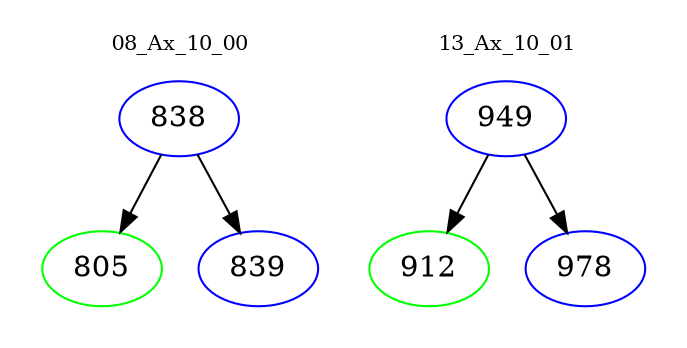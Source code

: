 digraph{
subgraph cluster_0 {
color = white
label = "08_Ax_10_00";
fontsize=10;
T0_838 [label="838", color="blue"]
T0_838 -> T0_805 [color="black"]
T0_805 [label="805", color="green"]
T0_838 -> T0_839 [color="black"]
T0_839 [label="839", color="blue"]
}
subgraph cluster_1 {
color = white
label = "13_Ax_10_01";
fontsize=10;
T1_949 [label="949", color="blue"]
T1_949 -> T1_912 [color="black"]
T1_912 [label="912", color="green"]
T1_949 -> T1_978 [color="black"]
T1_978 [label="978", color="blue"]
}
}
